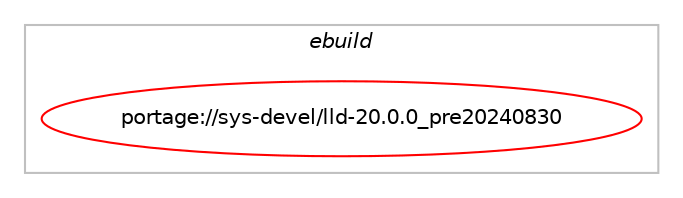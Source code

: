 digraph prolog {

# *************
# Graph options
# *************

newrank=true;
concentrate=true;
compound=true;
graph [rankdir=LR,fontname=Helvetica,fontsize=10,ranksep=1.5];#, ranksep=2.5, nodesep=0.2];
edge  [arrowhead=vee];
node  [fontname=Helvetica,fontsize=10];

# **********
# The ebuild
# **********

subgraph cluster_leftcol {
color=gray;
label=<<i>ebuild</i>>;
id [label="portage://sys-devel/lld-20.0.0_pre20240830", color=red, width=4, href="../sys-devel/lld-20.0.0_pre20240830.svg"];
}

# ****************
# The dependencies
# ****************

subgraph cluster_midcol {
color=gray;
label=<<i>dependencies</i>>;
subgraph cluster_compile {
fillcolor="#eeeeee";
style=filled;
label=<<i>compile</i>>;
# *** BEGIN UNKNOWN DEPENDENCY TYPE (TODO) ***
# id -> equal(use_conditional_group(positive,zstd,portage://sys-devel/lld-20.0.0_pre20240830,[package_dependency(portage://sys-devel/lld-20.0.0_pre20240830,install,no,app-arch,zstd,none,[,,],any_same_slot,[])]))
# *** END UNKNOWN DEPENDENCY TYPE (TODO) ***

# *** BEGIN UNKNOWN DEPENDENCY TYPE (TODO) ***
# id -> equal(package_dependency(portage://sys-devel/lld-20.0.0_pre20240830,install,no,sys-devel,llvm,tilde,[20.0.0,,_pre20240830,20.0.0_pre20240830],[],[use(equal(debug),none),use(equal(zstd),none)]))
# *** END UNKNOWN DEPENDENCY TYPE (TODO) ***

# *** BEGIN UNKNOWN DEPENDENCY TYPE (TODO) ***
# id -> equal(package_dependency(portage://sys-devel/lld-20.0.0_pre20240830,install,no,sys-libs,zlib,none,[,,],any_same_slot,[]))
# *** END UNKNOWN DEPENDENCY TYPE (TODO) ***

}
subgraph cluster_compileandrun {
fillcolor="#eeeeee";
style=filled;
label=<<i>compile and run</i>>;
}
subgraph cluster_run {
fillcolor="#eeeeee";
style=filled;
label=<<i>run</i>>;
# *** BEGIN UNKNOWN DEPENDENCY TYPE (TODO) ***
# id -> equal(use_conditional_group(positive,zstd,portage://sys-devel/lld-20.0.0_pre20240830,[package_dependency(portage://sys-devel/lld-20.0.0_pre20240830,run,no,app-arch,zstd,none,[,,],any_same_slot,[])]))
# *** END UNKNOWN DEPENDENCY TYPE (TODO) ***

# *** BEGIN UNKNOWN DEPENDENCY TYPE (TODO) ***
# id -> equal(package_dependency(portage://sys-devel/lld-20.0.0_pre20240830,run,no,sys-devel,llvm,tilde,[20.0.0,,_pre20240830,20.0.0_pre20240830],[],[use(equal(debug),none),use(equal(zstd),none)]))
# *** END UNKNOWN DEPENDENCY TYPE (TODO) ***

# *** BEGIN UNKNOWN DEPENDENCY TYPE (TODO) ***
# id -> equal(package_dependency(portage://sys-devel/lld-20.0.0_pre20240830,run,no,sys-libs,zlib,none,[,,],any_same_slot,[]))
# *** END UNKNOWN DEPENDENCY TYPE (TODO) ***

# *** BEGIN UNKNOWN DEPENDENCY TYPE (TODO) ***
# id -> equal(package_dependency(portage://sys-devel/lld-20.0.0_pre20240830,run,weak,sys-devel,lld,none,[,,],[slot(0)],[]))
# *** END UNKNOWN DEPENDENCY TYPE (TODO) ***

}
}

# **************
# The candidates
# **************

subgraph cluster_choices {
rank=same;
color=gray;
label=<<i>candidates</i>>;

}

}

